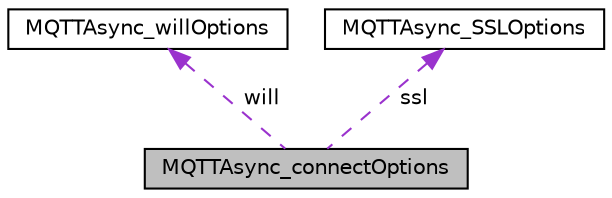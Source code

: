 digraph "MQTTAsync_connectOptions"
{
 // LATEX_PDF_SIZE
  edge [fontname="Helvetica",fontsize="10",labelfontname="Helvetica",labelfontsize="10"];
  node [fontname="Helvetica",fontsize="10",shape=record];
  Node1 [label="MQTTAsync_connectOptions",height=0.2,width=0.4,color="black", fillcolor="grey75", style="filled", fontcolor="black",tooltip=" "];
  Node2 -> Node1 [dir="back",color="darkorchid3",fontsize="10",style="dashed",label=" will" ,fontname="Helvetica"];
  Node2 [label="MQTTAsync_willOptions",height=0.2,width=0.4,color="black", fillcolor="white", style="filled",URL="$structMQTTAsync__willOptions.html",tooltip=" "];
  Node3 -> Node1 [dir="back",color="darkorchid3",fontsize="10",style="dashed",label=" ssl" ,fontname="Helvetica"];
  Node3 [label="MQTTAsync_SSLOptions",height=0.2,width=0.4,color="black", fillcolor="white", style="filled",URL="$structMQTTAsync__SSLOptions.html",tooltip=" "];
}
